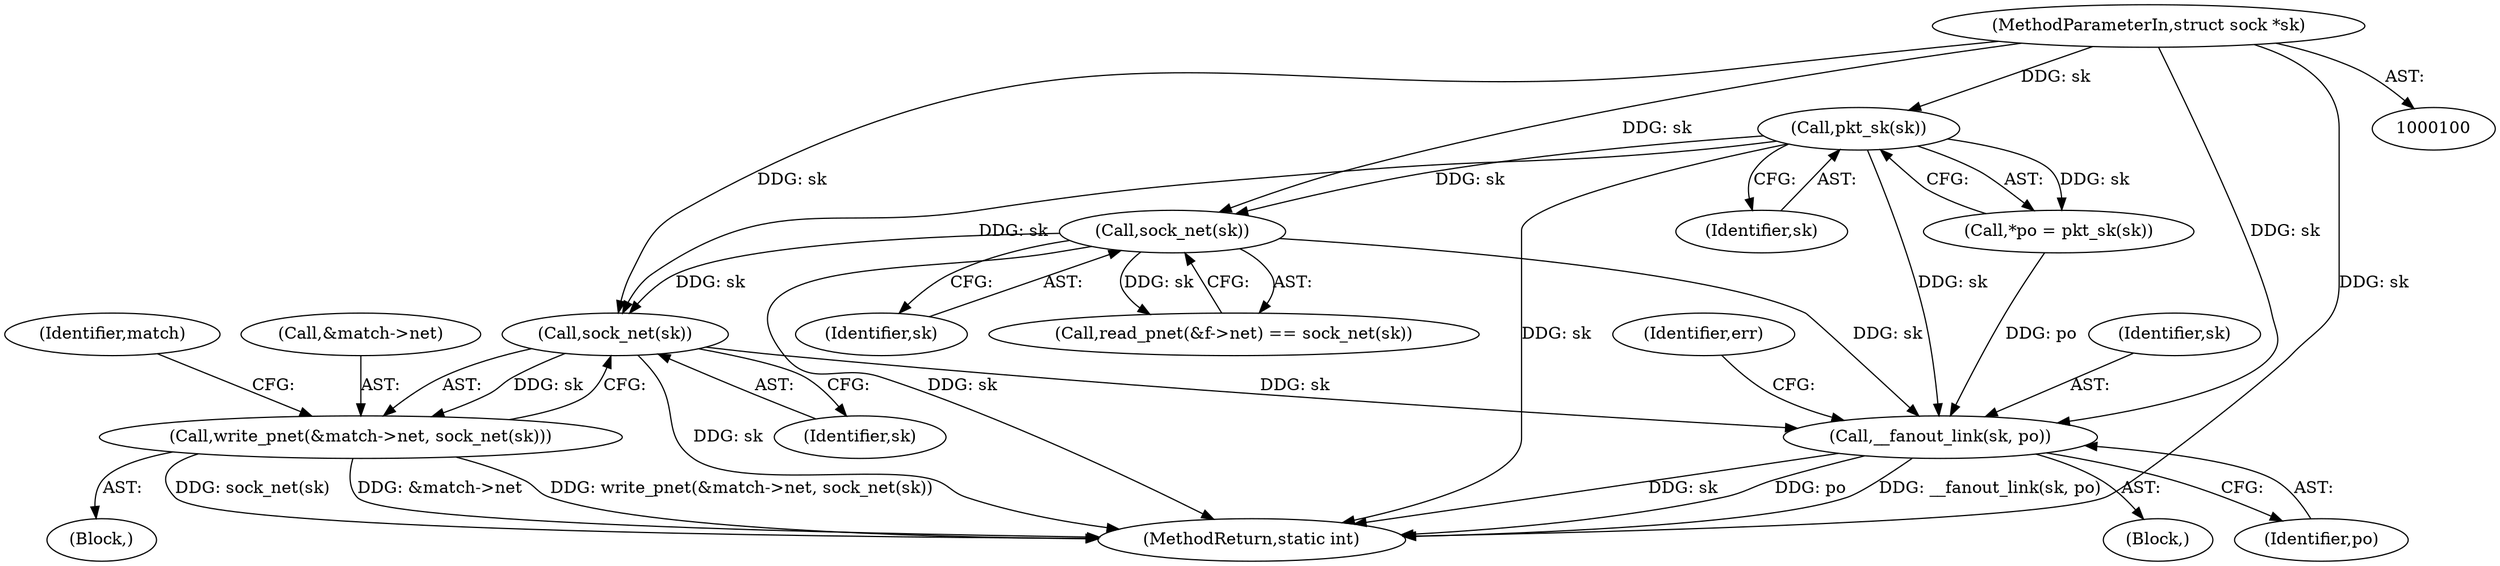 digraph "0_linux_d199fab63c11998a602205f7ee7ff7c05c97164b@pointer" {
"1000282" [label="(Call,sock_net(sk))"];
"1000238" [label="(Call,sock_net(sk))"];
"1000112" [label="(Call,pkt_sk(sk))"];
"1000101" [label="(MethodParameterIn,struct sock *sk)"];
"1000277" [label="(Call,write_pnet(&match->net, sock_net(sk)))"];
"1000435" [label="(Call,__fanout_link(sk, po))"];
"1000238" [label="(Call,sock_net(sk))"];
"1000101" [label="(MethodParameterIn,struct sock *sk)"];
"1000113" [label="(Identifier,sk)"];
"1000261" [label="(Block,)"];
"1000283" [label="(Identifier,sk)"];
"1000232" [label="(Call,read_pnet(&f->net) == sock_net(sk))"];
"1000419" [label="(Block,)"];
"1000286" [label="(Identifier,match)"];
"1000436" [label="(Identifier,sk)"];
"1000459" [label="(MethodReturn,static int)"];
"1000439" [label="(Identifier,err)"];
"1000112" [label="(Call,pkt_sk(sk))"];
"1000282" [label="(Call,sock_net(sk))"];
"1000435" [label="(Call,__fanout_link(sk, po))"];
"1000239" [label="(Identifier,sk)"];
"1000278" [label="(Call,&match->net)"];
"1000277" [label="(Call,write_pnet(&match->net, sock_net(sk)))"];
"1000437" [label="(Identifier,po)"];
"1000110" [label="(Call,*po = pkt_sk(sk))"];
"1000282" -> "1000277"  [label="AST: "];
"1000282" -> "1000283"  [label="CFG: "];
"1000283" -> "1000282"  [label="AST: "];
"1000277" -> "1000282"  [label="CFG: "];
"1000282" -> "1000459"  [label="DDG: sk"];
"1000282" -> "1000277"  [label="DDG: sk"];
"1000238" -> "1000282"  [label="DDG: sk"];
"1000112" -> "1000282"  [label="DDG: sk"];
"1000101" -> "1000282"  [label="DDG: sk"];
"1000282" -> "1000435"  [label="DDG: sk"];
"1000238" -> "1000232"  [label="AST: "];
"1000238" -> "1000239"  [label="CFG: "];
"1000239" -> "1000238"  [label="AST: "];
"1000232" -> "1000238"  [label="CFG: "];
"1000238" -> "1000459"  [label="DDG: sk"];
"1000238" -> "1000232"  [label="DDG: sk"];
"1000112" -> "1000238"  [label="DDG: sk"];
"1000101" -> "1000238"  [label="DDG: sk"];
"1000238" -> "1000435"  [label="DDG: sk"];
"1000112" -> "1000110"  [label="AST: "];
"1000112" -> "1000113"  [label="CFG: "];
"1000113" -> "1000112"  [label="AST: "];
"1000110" -> "1000112"  [label="CFG: "];
"1000112" -> "1000459"  [label="DDG: sk"];
"1000112" -> "1000110"  [label="DDG: sk"];
"1000101" -> "1000112"  [label="DDG: sk"];
"1000112" -> "1000435"  [label="DDG: sk"];
"1000101" -> "1000100"  [label="AST: "];
"1000101" -> "1000459"  [label="DDG: sk"];
"1000101" -> "1000435"  [label="DDG: sk"];
"1000277" -> "1000261"  [label="AST: "];
"1000278" -> "1000277"  [label="AST: "];
"1000286" -> "1000277"  [label="CFG: "];
"1000277" -> "1000459"  [label="DDG: sock_net(sk)"];
"1000277" -> "1000459"  [label="DDG: &match->net"];
"1000277" -> "1000459"  [label="DDG: write_pnet(&match->net, sock_net(sk))"];
"1000435" -> "1000419"  [label="AST: "];
"1000435" -> "1000437"  [label="CFG: "];
"1000436" -> "1000435"  [label="AST: "];
"1000437" -> "1000435"  [label="AST: "];
"1000439" -> "1000435"  [label="CFG: "];
"1000435" -> "1000459"  [label="DDG: sk"];
"1000435" -> "1000459"  [label="DDG: po"];
"1000435" -> "1000459"  [label="DDG: __fanout_link(sk, po)"];
"1000110" -> "1000435"  [label="DDG: po"];
}
